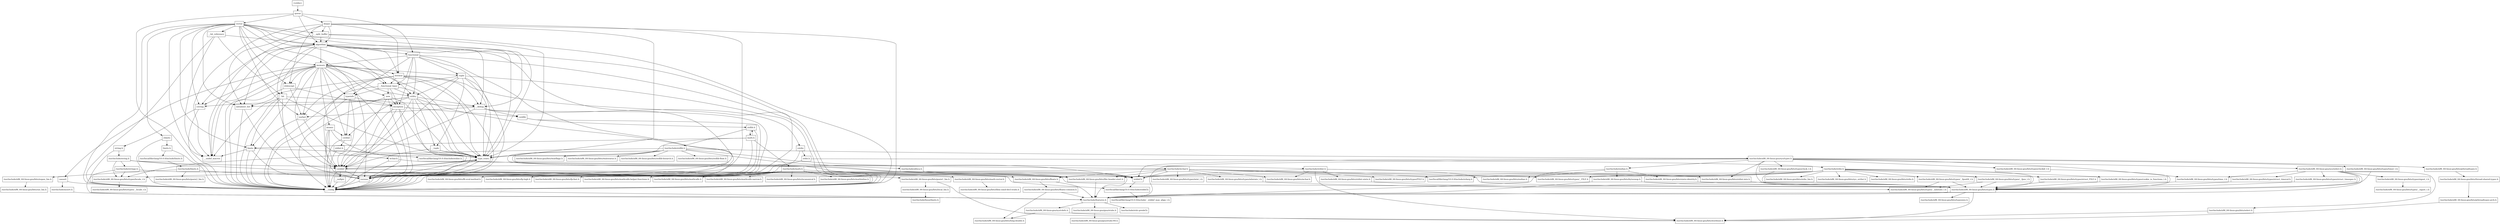 digraph "dependencies" {
  header_0 [ shape="box", label="\<stdin\>" ];
  header_1 [ shape="box", label="queue" ];
  header_100 [ shape="box", label="/usr/include/x86_64-linux-gnu/bits/sys_errlist.h" ];
  header_101 [ shape="box", label="/usr/include/x86_64-linux-gnu/bits/stdio.h" ];
  header_102 [ shape="box", label="memory" ];
  header_103 [ shape="box", label="typeinfo" ];
  header_104 [ shape="box", label="exception" ];
  header_105 [ shape="box", label="new" ];
  header_106 [ shape="box", label="iterator" ];
  header_107 [ shape="box", label="__functional_base" ];
  header_108 [ shape="box", label="tuple" ];
  header_109 [ shape="box", label="stdexcept" ];
  header_11 [ shape="box", label="deque" ];
  header_110 [ shape="box", label="cassert" ];
  header_111 [ shape="box", label="/usr/include/assert.h" ];
  header_112 [ shape="box", label="atomic" ];
  header_113 [ shape="box", label="functional" ];
  header_114 [ shape="box", label="bit" ];
  header_115 [ shape="box", label="vector" ];
  header_116 [ shape="box", label="__bit_reference" ];
  header_117 [ shape="box", label="climits" ];
  header_118 [ shape="box", label="limits.h" ];
  header_119 [ shape="box", label="/usr/local/lib/clang/10.0.0/include/limits.h" ];
  header_12 [ shape="box", label="__split_buffer" ];
  header_120 [ shape="box", label="/usr/include/limits.h" ];
  header_121 [ shape="box", label="/usr/include/x86_64-linux-gnu/bits/posix1_lim.h" ];
  header_122 [ shape="box", label="/usr/include/x86_64-linux-gnu/bits/local_lim.h" ];
  header_123 [ shape="box", label="/usr/include/linux/limits.h" ];
  header_124 [ shape="box", label="/usr/include/x86_64-linux-gnu/bits/posix2_lim.h" ];
  header_125 [ shape="box", label="/usr/include/x86_64-linux-gnu/bits/xopen_lim.h" ];
  header_126 [ shape="box", label="/usr/include/x86_64-linux-gnu/bits/uio_lim.h" ];
  header_13 [ shape="box", label="type_traits" ];
  header_14 [ shape="box", label="cstddef" ];
  header_15 [ shape="box", label="version" ];
  header_16 [ shape="box", label="/usr/local/lib/clang/10.0.0/include/stddef.h" ];
  header_17 [ shape="box", label="/usr/local/lib/clang/10.0.0/include/__stddef_max_align_t.h" ];
  header_18 [ shape="box", label="__nullptr" ];
  header_19 [ shape="box", label="algorithm" ];
  header_2 [ shape="box", label="__config" ];
  header_20 [ shape="box", label="initializer_list" ];
  header_21 [ shape="box", label="cstring" ];
  header_22 [ shape="box", label="string.h" ];
  header_23 [ shape="box", label="/usr/include/string.h" ];
  header_24 [ shape="box", label="/usr/include/x86_64-linux-gnu/bits/libc-header-start.h" ];
  header_25 [ shape="box", label="stddef.h" ];
  header_26 [ shape="box", label="/usr/include/x86_64-linux-gnu/bits/types/locale_t.h" ];
  header_27 [ shape="box", label="/usr/include/x86_64-linux-gnu/bits/types/__locale_t.h" ];
  header_28 [ shape="box", label="/usr/include/strings.h" ];
  header_29 [ shape="box", label="utility" ];
  header_3 [ shape="box", label="/usr/include/features.h" ];
  header_30 [ shape="box", label="__tuple" ];
  header_31 [ shape="box", label="cstdint" ];
  header_32 [ shape="box", label="stdint.h" ];
  header_33 [ shape="box", label="/usr/local/lib/clang/10.0.0/include/stdint.h" ];
  header_34 [ shape="box", label="/usr/include/stdint.h" ];
  header_35 [ shape="box", label="/usr/include/x86_64-linux-gnu/bits/types.h" ];
  header_36 [ shape="box", label="/usr/include/x86_64-linux-gnu/bits/typesizes.h" ];
  header_37 [ shape="box", label="/usr/include/x86_64-linux-gnu/bits/wchar.h" ];
  header_38 [ shape="box", label="/usr/include/x86_64-linux-gnu/bits/stdint-intn.h" ];
  header_39 [ shape="box", label="/usr/include/x86_64-linux-gnu/bits/stdint-uintn.h" ];
  header_4 [ shape="box", label="/usr/include/stdc-predef.h" ];
  header_40 [ shape="box", label="__debug" ];
  header_41 [ shape="box", label="iosfwd" ];
  header_42 [ shape="box", label="wchar.h" ];
  header_43 [ shape="box", label="/usr/include/wchar.h" ];
  header_44 [ shape="box", label="/usr/include/x86_64-linux-gnu/bits/floatn.h" ];
  header_45 [ shape="box", label="/usr/include/x86_64-linux-gnu/bits/floatn-common.h" ];
  header_46 [ shape="box", label="/usr/local/lib/clang/10.0.0/include/stdarg.h" ];
  header_47 [ shape="box", label="/usr/include/x86_64-linux-gnu/bits/types/wint_t.h" ];
  header_48 [ shape="box", label="/usr/include/x86_64-linux-gnu/bits/types/mbstate_t.h" ];
  header_49 [ shape="box", label="/usr/include/x86_64-linux-gnu/bits/types/__mbstate_t.h" ];
  header_5 [ shape="box", label="/usr/include/x86_64-linux-gnu/sys/cdefs.h" ];
  header_50 [ shape="box", label="/usr/include/x86_64-linux-gnu/bits/types/__FILE.h" ];
  header_51 [ shape="box", label="/usr/include/x86_64-linux-gnu/bits/types/FILE.h" ];
  header_52 [ shape="box", label="cstdlib" ];
  header_53 [ shape="box", label="stdlib.h" ];
  header_54 [ shape="box", label="/usr/include/stdlib.h" ];
  header_55 [ shape="box", label="/usr/include/x86_64-linux-gnu/bits/waitflags.h" ];
  header_56 [ shape="box", label="/usr/include/x86_64-linux-gnu/bits/waitstatus.h" ];
  header_57 [ shape="box", label="/usr/include/x86_64-linux-gnu/sys/types.h" ];
  header_58 [ shape="box", label="/usr/include/x86_64-linux-gnu/bits/types/clock_t.h" ];
  header_59 [ shape="box", label="/usr/include/x86_64-linux-gnu/bits/types/clockid_t.h" ];
  header_6 [ shape="box", label="/usr/include/x86_64-linux-gnu/bits/wordsize.h" ];
  header_60 [ shape="box", label="/usr/include/x86_64-linux-gnu/bits/types/time_t.h" ];
  header_61 [ shape="box", label="/usr/include/x86_64-linux-gnu/bits/types/timer_t.h" ];
  header_62 [ shape="box", label="/usr/include/endian.h" ];
  header_63 [ shape="box", label="/usr/include/x86_64-linux-gnu/bits/endian.h" ];
  header_64 [ shape="box", label="/usr/include/x86_64-linux-gnu/bits/byteswap.h" ];
  header_65 [ shape="box", label="/usr/include/x86_64-linux-gnu/bits/uintn-identity.h" ];
  header_66 [ shape="box", label="/usr/include/x86_64-linux-gnu/sys/select.h" ];
  header_67 [ shape="box", label="/usr/include/x86_64-linux-gnu/bits/select.h" ];
  header_68 [ shape="box", label="/usr/include/x86_64-linux-gnu/bits/types/sigset_t.h" ];
  header_69 [ shape="box", label="/usr/include/x86_64-linux-gnu/bits/types/__sigset_t.h" ];
  header_7 [ shape="box", label="/usr/include/x86_64-linux-gnu/bits/long-double.h" ];
  header_70 [ shape="box", label="/usr/include/x86_64-linux-gnu/bits/types/struct_timeval.h" ];
  header_71 [ shape="box", label="/usr/include/x86_64-linux-gnu/bits/types/struct_timespec.h" ];
  header_72 [ shape="box", label="/usr/include/x86_64-linux-gnu/bits/pthreadtypes.h" ];
  header_73 [ shape="box", label="/usr/include/x86_64-linux-gnu/bits/thread-shared-types.h" ];
  header_74 [ shape="box", label="/usr/include/x86_64-linux-gnu/bits/pthreadtypes-arch.h" ];
  header_75 [ shape="box", label="/usr/include/alloca.h" ];
  header_76 [ shape="box", label="/usr/include/x86_64-linux-gnu/bits/stdlib-bsearch.h" ];
  header_77 [ shape="box", label="/usr/include/x86_64-linux-gnu/bits/stdlib-float.h" ];
  header_78 [ shape="box", label="math.h" ];
  header_79 [ shape="box", label="/usr/include/math.h" ];
  header_8 [ shape="box", label="/usr/include/x86_64-linux-gnu/gnu/stubs.h" ];
  header_80 [ shape="box", label="/usr/include/x86_64-linux-gnu/bits/math-vector.h" ];
  header_81 [ shape="box", label="/usr/include/x86_64-linux-gnu/bits/libm-simd-decl-stubs.h" ];
  header_82 [ shape="box", label="/usr/include/x86_64-linux-gnu/bits/flt-eval-method.h" ];
  header_83 [ shape="box", label="/usr/include/x86_64-linux-gnu/bits/fp-logb.h" ];
  header_84 [ shape="box", label="/usr/include/x86_64-linux-gnu/bits/fp-fast.h" ];
  header_85 [ shape="box", label="/usr/include/x86_64-linux-gnu/bits/mathcalls-helper-functions.h" ];
  header_86 [ shape="box", label="/usr/include/x86_64-linux-gnu/bits/mathcalls.h" ];
  header_87 [ shape="box", label="/usr/include/x86_64-linux-gnu/bits/mathcalls-narrow.h" ];
  header_88 [ shape="box", label="/usr/include/x86_64-linux-gnu/bits/iscanonical.h" ];
  header_89 [ shape="box", label="/usr/include/x86_64-linux-gnu/bits/mathinline.h" ];
  header_9 [ shape="box", label="/usr/include/x86_64-linux-gnu/gnu/stubs-64.h" ];
  header_90 [ shape="box", label="limits" ];
  header_91 [ shape="box", label="__undef_macros" ];
  header_92 [ shape="box", label="cstdio" ];
  header_93 [ shape="box", label="stdio.h" ];
  header_94 [ shape="box", label="/usr/include/stdio.h" ];
  header_95 [ shape="box", label="/usr/include/x86_64-linux-gnu/bits/types/__fpos_t.h" ];
  header_96 [ shape="box", label="/usr/include/x86_64-linux-gnu/bits/types/__fpos64_t.h" ];
  header_97 [ shape="box", label="/usr/include/x86_64-linux-gnu/bits/types/struct_FILE.h" ];
  header_98 [ shape="box", label="/usr/include/x86_64-linux-gnu/bits/types/cookie_io_functions_t.h" ];
  header_99 [ shape="box", label="/usr/include/x86_64-linux-gnu/bits/stdio_lim.h" ];
  header_118 -> header_2;
  header_118 -> header_119;
  header_119 -> header_120;
  header_61 -> header_35;
  header_60 -> header_35;
  header_62 -> header_63;
  header_62 -> header_65;
  header_62 -> header_3;
  header_62 -> header_64;
  header_65 -> header_35;
  header_64 -> header_35;
  header_64 -> header_3;
  header_67 -> header_6;
  header_66 -> header_35;
  header_66 -> header_60;
  header_66 -> header_70;
  header_66 -> header_71;
  header_66 -> header_3;
  header_66 -> header_67;
  header_66 -> header_68;
  header_68 -> header_69;
  header_114 -> header_15;
  header_114 -> header_13;
  header_114 -> header_2;
  header_114 -> header_40;
  header_114 -> header_90;
  header_114 -> header_91;
  header_115 -> header_15;
  header_115 -> header_109;
  header_115 -> header_12;
  header_115 -> header_13;
  header_115 -> header_21;
  header_115 -> header_20;
  header_115 -> header_19;
  header_115 -> header_2;
  header_115 -> header_41;
  header_115 -> header_40;
  header_115 -> header_116;
  header_115 -> header_117;
  header_115 -> header_107;
  header_115 -> header_90;
  header_115 -> header_91;
  header_115 -> header_102;
  header_72 -> header_73;
  header_73 -> header_74;
  header_70 -> header_35;
  header_71 -> header_35;
  header_74 -> header_6;
  header_75 -> header_25;
  header_75 -> header_3;
  header_116 -> header_114;
  header_116 -> header_2;
  header_116 -> header_19;
  header_116 -> header_91;
  header_117 -> header_2;
  header_117 -> header_118;
  header_78 -> header_90;
  header_78 -> header_79;
  header_78 -> header_53;
  header_78 -> header_2;
  header_78 -> header_13;
  header_79 -> header_24;
  header_79 -> header_35;
  header_79 -> header_89;
  header_79 -> header_44;
  header_79 -> header_88;
  header_79 -> header_83;
  header_79 -> header_82;
  header_79 -> header_80;
  header_79 -> header_87;
  header_79 -> header_86;
  header_79 -> header_85;
  header_79 -> header_84;
  header_112 -> header_14;
  header_112 -> header_15;
  header_112 -> header_13;
  header_112 -> header_2;
  header_112 -> header_31;
  header_113 -> header_15;
  header_113 -> header_29;
  header_113 -> header_13;
  header_113 -> header_2;
  header_113 -> header_108;
  header_113 -> header_104;
  header_113 -> header_107;
  header_113 -> header_103;
  header_113 -> header_102;
  header_110 -> header_2;
  header_110 -> header_111;
  header_111 -> header_3;
  header_45 -> header_7;
  header_45 -> header_3;
  header_44 -> header_45;
  header_44 -> header_3;
  header_43 -> header_25;
  header_43 -> header_24;
  header_43 -> header_51;
  header_43 -> header_26;
  header_43 -> header_50;
  header_43 -> header_47;
  header_43 -> header_46;
  header_43 -> header_44;
  header_43 -> header_37;
  header_43 -> header_48;
  header_42 -> header_43;
  header_42 -> header_2;
  header_41 -> header_2;
  header_41 -> header_42;
  header_40 -> header_14;
  header_40 -> header_52;
  header_40 -> header_2;
  header_40 -> header_92;
  header_40 -> header_41;
  header_105 -> header_14;
  header_105 -> header_104;
  header_105 -> header_15;
  header_105 -> header_2;
  header_105 -> header_13;
  header_104 -> header_14;
  header_104 -> header_15;
  header_104 -> header_52;
  header_104 -> header_2;
  header_104 -> header_13;
  header_107 -> header_29;
  header_107 -> header_13;
  header_107 -> header_2;
  header_107 -> header_105;
  header_107 -> header_104;
  header_107 -> header_103;
  header_106 -> header_14;
  header_106 -> header_15;
  header_106 -> header_13;
  header_106 -> header_20;
  header_106 -> header_2;
  header_106 -> header_41;
  header_106 -> header_40;
  header_106 -> header_107;
  header_48 -> header_49;
  header_5 -> header_6;
  header_5 -> header_7;
  header_2 -> header_3;
  header_3 -> header_4;
  header_3 -> header_5;
  header_3 -> header_8;
  header_0 -> header_1;
  header_1 -> header_19;
  header_1 -> header_115;
  header_1 -> header_2;
  header_1 -> header_11;
  header_1 -> header_113;
  header_8 -> header_9;
  header_58 -> header_35;
  header_59 -> header_35;
  header_52 -> header_53;
  header_52 -> header_2;
  header_53 -> header_54;
  header_53 -> header_78;
  header_53 -> header_2;
  header_54 -> header_25;
  header_54 -> header_24;
  header_54 -> header_26;
  header_54 -> header_55;
  header_54 -> header_56;
  header_54 -> header_57;
  header_54 -> header_44;
  header_54 -> header_76;
  header_54 -> header_77;
  header_54 -> header_75;
  header_57 -> header_58;
  header_57 -> header_59;
  header_57 -> header_38;
  header_57 -> header_25;
  header_57 -> header_35;
  header_57 -> header_61;
  header_57 -> header_60;
  header_57 -> header_62;
  header_57 -> header_3;
  header_57 -> header_66;
  header_57 -> header_72;
  header_29 -> header_14;
  header_29 -> header_15;
  header_29 -> header_13;
  header_29 -> header_21;
  header_29 -> header_20;
  header_29 -> header_30;
  header_29 -> header_31;
  header_29 -> header_2;
  header_29 -> header_40;
  header_28 -> header_25;
  header_28 -> header_26;
  header_28 -> header_3;
  header_25 -> header_16;
  header_24 -> header_3;
  header_26 -> header_27;
  header_21 -> header_2;
  header_21 -> header_22;
  header_20 -> header_14;
  header_20 -> header_2;
  header_23 -> header_25;
  header_23 -> header_24;
  header_23 -> header_26;
  header_23 -> header_28;
  header_22 -> header_2;
  header_22 -> header_23;
  header_125 -> header_126;
  header_122 -> header_123;
  header_121 -> header_6;
  header_121 -> header_122;
  header_120 -> header_24;
  header_120 -> header_125;
  header_120 -> header_124;
  header_120 -> header_121;
  header_38 -> header_35;
  header_39 -> header_35;
  header_34 -> header_38;
  header_34 -> header_39;
  header_34 -> header_24;
  header_34 -> header_35;
  header_34 -> header_6;
  header_34 -> header_37;
  header_35 -> header_6;
  header_35 -> header_36;
  header_35 -> header_3;
  header_32 -> header_2;
  header_32 -> header_33;
  header_33 -> header_34;
  header_30 -> header_14;
  header_30 -> header_2;
  header_30 -> header_13;
  header_31 -> header_32;
  header_31 -> header_2;
  header_109 -> header_104;
  header_109 -> header_2;
  header_109 -> header_41;
  header_108 -> header_14;
  header_108 -> header_15;
  header_108 -> header_29;
  header_108 -> header_13;
  header_108 -> header_30;
  header_108 -> header_2;
  header_108 -> header_107;
  header_80 -> header_81;
  header_103 -> header_14;
  header_103 -> header_104;
  header_103 -> header_2;
  header_103 -> header_31;
  header_102 -> header_14;
  header_102 -> header_15;
  header_102 -> header_29;
  header_102 -> header_13;
  header_102 -> header_112;
  header_102 -> header_21;
  header_102 -> header_31;
  header_102 -> header_110;
  header_102 -> header_2;
  header_102 -> header_108;
  header_102 -> header_41;
  header_102 -> header_105;
  header_102 -> header_109;
  header_102 -> header_107;
  header_102 -> header_106;
  header_102 -> header_90;
  header_102 -> header_91;
  header_102 -> header_103;
  header_14 -> header_15;
  header_14 -> header_16;
  header_14 -> header_18;
  header_14 -> header_2;
  header_14 -> header_13;
  header_15 -> header_2;
  header_16 -> header_17;
  header_11 -> header_15;
  header_11 -> header_12;
  header_11 -> header_13;
  header_11 -> header_19;
  header_11 -> header_20;
  header_11 -> header_2;
  header_11 -> header_109;
  header_11 -> header_106;
  header_11 -> header_91;
  header_12 -> header_91;
  header_12 -> header_2;
  header_12 -> header_19;
  header_12 -> header_13;
  header_13 -> header_14;
  header_13 -> header_15;
  header_13 -> header_2;
  header_18 -> header_2;
  header_19 -> header_14;
  header_19 -> header_15;
  header_19 -> header_29;
  header_19 -> header_13;
  header_19 -> header_21;
  header_19 -> header_20;
  header_19 -> header_91;
  header_19 -> header_2;
  header_19 -> header_40;
  header_19 -> header_114;
  header_19 -> header_106;
  header_19 -> header_113;
  header_19 -> header_102;
  header_98 -> header_35;
  header_94 -> header_25;
  header_94 -> header_24;
  header_94 -> header_35;
  header_94 -> header_50;
  header_94 -> header_46;
  header_94 -> header_98;
  header_94 -> header_99;
  header_94 -> header_51;
  header_94 -> header_95;
  header_94 -> header_96;
  header_94 -> header_97;
  header_94 -> header_101;
  header_94 -> header_100;
  header_95 -> header_35;
  header_95 -> header_49;
  header_96 -> header_35;
  header_96 -> header_49;
  header_97 -> header_35;
  header_90 -> header_15;
  header_90 -> header_2;
  header_90 -> header_91;
  header_90 -> header_13;
  header_92 -> header_2;
  header_92 -> header_93;
  header_93 -> header_94;
  header_93 -> header_2;
}